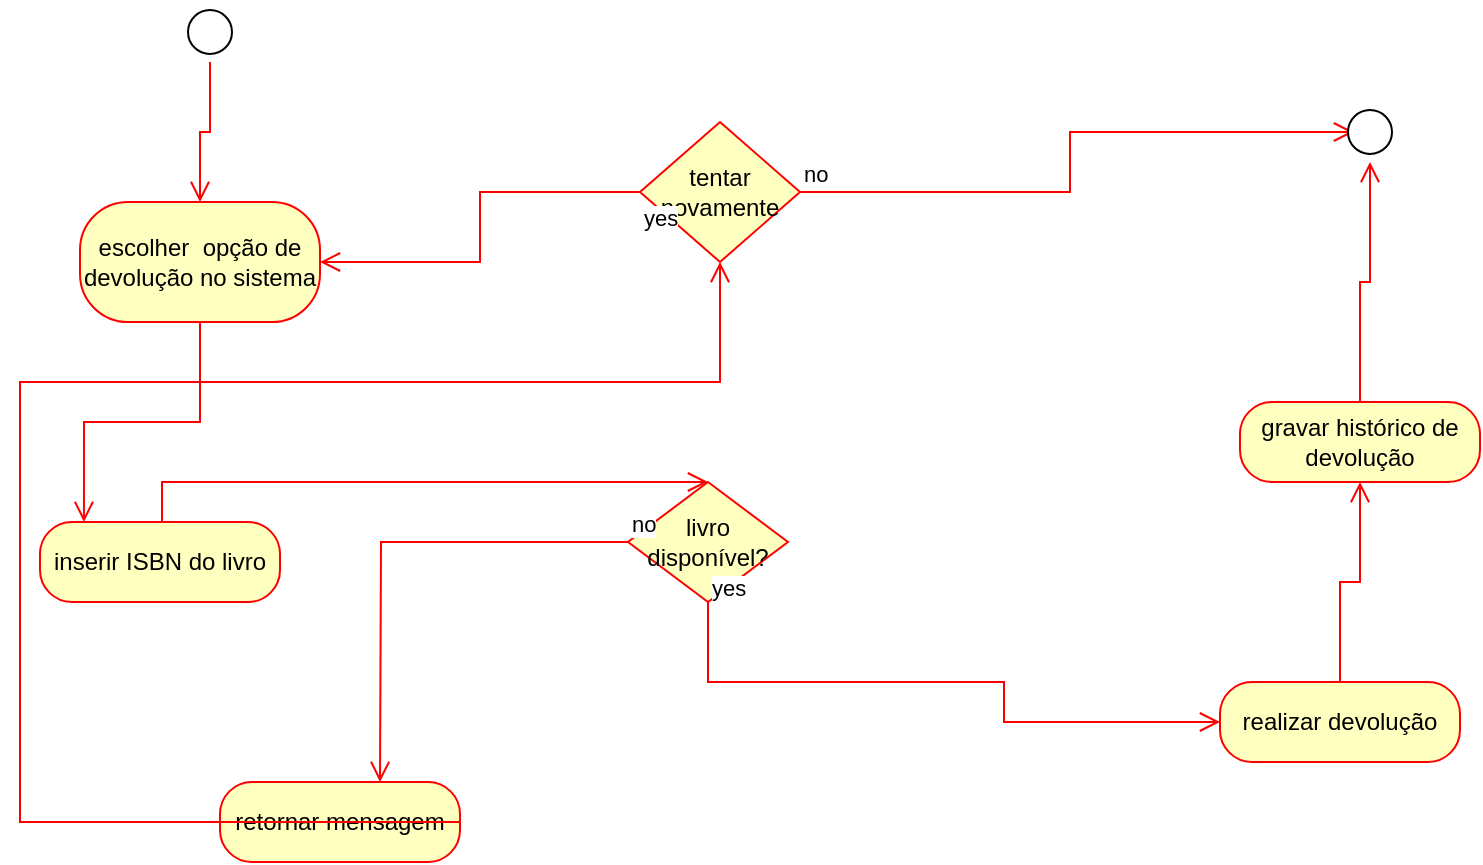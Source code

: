 <mxfile version="21.7.4" type="device">
  <diagram name="Página-1" id="EmLxX_83csbIRXsKM-ba">
    <mxGraphModel dx="880" dy="470" grid="1" gridSize="10" guides="1" tooltips="1" connect="1" arrows="1" fold="1" page="1" pageScale="1" pageWidth="827" pageHeight="1169" math="0" shadow="0">
      <root>
        <mxCell id="0" />
        <mxCell id="1" parent="0" />
        <mxCell id="mCm_XX1DYKH_w0BwsiLu-9" value="escolher&amp;nbsp; opção de devolução no sistema" style="rounded=1;whiteSpace=wrap;html=1;arcSize=40;fontColor=#000000;fillColor=#ffffc0;strokeColor=#ff0000;" vertex="1" parent="1">
          <mxGeometry x="50" y="120" width="120" height="60" as="geometry" />
        </mxCell>
        <mxCell id="mCm_XX1DYKH_w0BwsiLu-10" value="" style="edgeStyle=orthogonalEdgeStyle;html=1;verticalAlign=bottom;endArrow=open;endSize=8;strokeColor=#ff0000;rounded=0;entryX=0.183;entryY=0;entryDx=0;entryDy=0;entryPerimeter=0;" edge="1" source="mCm_XX1DYKH_w0BwsiLu-9" parent="1" target="mCm_XX1DYKH_w0BwsiLu-11">
          <mxGeometry relative="1" as="geometry">
            <mxPoint x="110" y="210" as="targetPoint" />
          </mxGeometry>
        </mxCell>
        <mxCell id="mCm_XX1DYKH_w0BwsiLu-11" value="inserir ISBN do livro" style="rounded=1;whiteSpace=wrap;html=1;arcSize=40;fontColor=#000000;fillColor=#ffffc0;strokeColor=#ff0000;" vertex="1" parent="1">
          <mxGeometry x="30" y="280" width="120" height="40" as="geometry" />
        </mxCell>
        <mxCell id="mCm_XX1DYKH_w0BwsiLu-12" value="" style="edgeStyle=orthogonalEdgeStyle;html=1;verticalAlign=bottom;endArrow=open;endSize=8;strokeColor=#ff0000;rounded=0;entryX=0.5;entryY=0;entryDx=0;entryDy=0;" edge="1" source="mCm_XX1DYKH_w0BwsiLu-11" parent="1" target="mCm_XX1DYKH_w0BwsiLu-22">
          <mxGeometry relative="1" as="geometry">
            <mxPoint x="90" y="340" as="targetPoint" />
            <Array as="points">
              <mxPoint x="91" y="260" />
            </Array>
          </mxGeometry>
        </mxCell>
        <mxCell id="mCm_XX1DYKH_w0BwsiLu-15" value="gravar histórico de devolução" style="rounded=1;whiteSpace=wrap;html=1;arcSize=40;fontColor=#000000;fillColor=#ffffc0;strokeColor=#ff0000;" vertex="1" parent="1">
          <mxGeometry x="630" y="220" width="120" height="40" as="geometry" />
        </mxCell>
        <mxCell id="mCm_XX1DYKH_w0BwsiLu-16" value="" style="edgeStyle=orthogonalEdgeStyle;html=1;verticalAlign=bottom;endArrow=open;endSize=8;strokeColor=#ff0000;rounded=0;" edge="1" source="mCm_XX1DYKH_w0BwsiLu-15" parent="1" target="mCm_XX1DYKH_w0BwsiLu-27">
          <mxGeometry relative="1" as="geometry">
            <mxPoint x="690" y="320" as="targetPoint" />
          </mxGeometry>
        </mxCell>
        <mxCell id="mCm_XX1DYKH_w0BwsiLu-17" value="realizar devolução" style="rounded=1;whiteSpace=wrap;html=1;arcSize=40;fontColor=#000000;fillColor=#ffffc0;strokeColor=#ff0000;" vertex="1" parent="1">
          <mxGeometry x="620" y="360" width="120" height="40" as="geometry" />
        </mxCell>
        <mxCell id="mCm_XX1DYKH_w0BwsiLu-18" value="" style="edgeStyle=orthogonalEdgeStyle;html=1;verticalAlign=bottom;endArrow=open;endSize=8;strokeColor=#ff0000;rounded=0;entryX=0.5;entryY=1;entryDx=0;entryDy=0;" edge="1" source="mCm_XX1DYKH_w0BwsiLu-17" parent="1" target="mCm_XX1DYKH_w0BwsiLu-15">
          <mxGeometry relative="1" as="geometry">
            <mxPoint x="680" y="460" as="targetPoint" />
          </mxGeometry>
        </mxCell>
        <mxCell id="mCm_XX1DYKH_w0BwsiLu-19" value="tentar novamente" style="rhombus;whiteSpace=wrap;html=1;fontColor=#000000;fillColor=#ffffc0;strokeColor=#ff0000;" vertex="1" parent="1">
          <mxGeometry x="330" y="80" width="80" height="70" as="geometry" />
        </mxCell>
        <mxCell id="mCm_XX1DYKH_w0BwsiLu-20" value="no" style="edgeStyle=orthogonalEdgeStyle;html=1;align=left;verticalAlign=bottom;endArrow=open;endSize=8;strokeColor=#ff0000;rounded=0;entryX=0.233;entryY=0.5;entryDx=0;entryDy=0;entryPerimeter=0;" edge="1" source="mCm_XX1DYKH_w0BwsiLu-19" parent="1" target="mCm_XX1DYKH_w0BwsiLu-27">
          <mxGeometry x="-1" relative="1" as="geometry">
            <mxPoint x="510" y="100" as="targetPoint" />
          </mxGeometry>
        </mxCell>
        <mxCell id="mCm_XX1DYKH_w0BwsiLu-21" value="yes" style="edgeStyle=orthogonalEdgeStyle;html=1;align=left;verticalAlign=top;endArrow=open;endSize=8;strokeColor=#ff0000;rounded=0;entryX=1;entryY=0.5;entryDx=0;entryDy=0;" edge="1" source="mCm_XX1DYKH_w0BwsiLu-19" parent="1" target="mCm_XX1DYKH_w0BwsiLu-9">
          <mxGeometry x="-1" relative="1" as="geometry">
            <mxPoint x="370" y="180" as="targetPoint" />
          </mxGeometry>
        </mxCell>
        <mxCell id="mCm_XX1DYKH_w0BwsiLu-22" value="livro disponível?" style="rhombus;whiteSpace=wrap;html=1;fontColor=#000000;fillColor=#ffffc0;strokeColor=#ff0000;" vertex="1" parent="1">
          <mxGeometry x="324" y="260" width="80" height="60" as="geometry" />
        </mxCell>
        <mxCell id="mCm_XX1DYKH_w0BwsiLu-23" value="no" style="edgeStyle=orthogonalEdgeStyle;html=1;align=left;verticalAlign=bottom;endArrow=open;endSize=8;strokeColor=#ff0000;rounded=0;entryX=1;entryY=0.75;entryDx=0;entryDy=0;" edge="1" source="mCm_XX1DYKH_w0BwsiLu-22" parent="1">
          <mxGeometry x="-1" relative="1" as="geometry">
            <mxPoint x="200" y="410" as="targetPoint" />
          </mxGeometry>
        </mxCell>
        <mxCell id="mCm_XX1DYKH_w0BwsiLu-24" value="yes" style="edgeStyle=orthogonalEdgeStyle;html=1;align=left;verticalAlign=top;endArrow=open;endSize=8;strokeColor=#ff0000;rounded=0;entryX=0;entryY=0.5;entryDx=0;entryDy=0;" edge="1" source="mCm_XX1DYKH_w0BwsiLu-22" parent="1" target="mCm_XX1DYKH_w0BwsiLu-17">
          <mxGeometry x="-1" y="-20" relative="1" as="geometry">
            <mxPoint x="364" y="360" as="targetPoint" />
            <Array as="points">
              <mxPoint x="364" y="360" />
              <mxPoint x="512" y="360" />
              <mxPoint x="512" y="380" />
            </Array>
            <mxPoint x="20" y="-20" as="offset" />
          </mxGeometry>
        </mxCell>
        <mxCell id="mCm_XX1DYKH_w0BwsiLu-25" value="" style="ellipse;html=1;shape=startState;" vertex="1" parent="1">
          <mxGeometry x="100" y="20" width="30" height="30" as="geometry" />
        </mxCell>
        <mxCell id="mCm_XX1DYKH_w0BwsiLu-26" value="" style="edgeStyle=orthogonalEdgeStyle;html=1;verticalAlign=bottom;endArrow=open;endSize=8;strokeColor=#ff0000;rounded=0;entryX=0.5;entryY=0;entryDx=0;entryDy=0;" edge="1" source="mCm_XX1DYKH_w0BwsiLu-25" parent="1" target="mCm_XX1DYKH_w0BwsiLu-9">
          <mxGeometry relative="1" as="geometry">
            <mxPoint x="225" y="110" as="targetPoint" />
          </mxGeometry>
        </mxCell>
        <mxCell id="mCm_XX1DYKH_w0BwsiLu-27" value="" style="ellipse;html=1;shape=startState;" vertex="1" parent="1">
          <mxGeometry x="680" y="70" width="30" height="30" as="geometry" />
        </mxCell>
        <mxCell id="mCm_XX1DYKH_w0BwsiLu-29" value="retornar mensagem" style="rounded=1;whiteSpace=wrap;html=1;arcSize=40;fontColor=#000000;fillColor=#ffffc0;strokeColor=#ff0000;" vertex="1" parent="1">
          <mxGeometry x="120" y="410" width="120" height="40" as="geometry" />
        </mxCell>
        <mxCell id="mCm_XX1DYKH_w0BwsiLu-30" value="" style="edgeStyle=orthogonalEdgeStyle;html=1;verticalAlign=bottom;endArrow=open;endSize=8;strokeColor=#ff0000;rounded=0;entryX=0.5;entryY=1;entryDx=0;entryDy=0;" edge="1" parent="1">
          <mxGeometry relative="1" as="geometry">
            <mxPoint x="370" y="150" as="targetPoint" />
            <mxPoint x="240" y="430" as="sourcePoint" />
            <Array as="points">
              <mxPoint x="20" y="430" />
              <mxPoint x="20" y="210" />
              <mxPoint x="370" y="210" />
            </Array>
          </mxGeometry>
        </mxCell>
      </root>
    </mxGraphModel>
  </diagram>
</mxfile>
